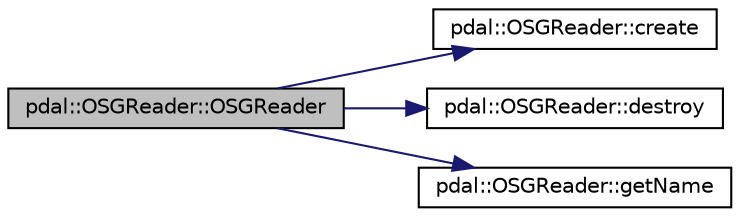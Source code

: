digraph "pdal::OSGReader::OSGReader"
{
  edge [fontname="Helvetica",fontsize="10",labelfontname="Helvetica",labelfontsize="10"];
  node [fontname="Helvetica",fontsize="10",shape=record];
  rankdir="LR";
  Node1 [label="pdal::OSGReader::OSGReader",height=0.2,width=0.4,color="black", fillcolor="grey75", style="filled", fontcolor="black"];
  Node1 -> Node2 [color="midnightblue",fontsize="10",style="solid",fontname="Helvetica"];
  Node2 [label="pdal::OSGReader::create",height=0.2,width=0.4,color="black", fillcolor="white", style="filled",URL="$classpdal_1_1OSGReader.html#a5a74f805789befc461417f64307b8328"];
  Node1 -> Node3 [color="midnightblue",fontsize="10",style="solid",fontname="Helvetica"];
  Node3 [label="pdal::OSGReader::destroy",height=0.2,width=0.4,color="black", fillcolor="white", style="filled",URL="$classpdal_1_1OSGReader.html#a26e844c603f6369a891d0fc71394dc92"];
  Node1 -> Node4 [color="midnightblue",fontsize="10",style="solid",fontname="Helvetica"];
  Node4 [label="pdal::OSGReader::getName",height=0.2,width=0.4,color="black", fillcolor="white", style="filled",URL="$classpdal_1_1OSGReader.html#adc00c79fe457dfb40a4d24ef540f0c5d"];
}
